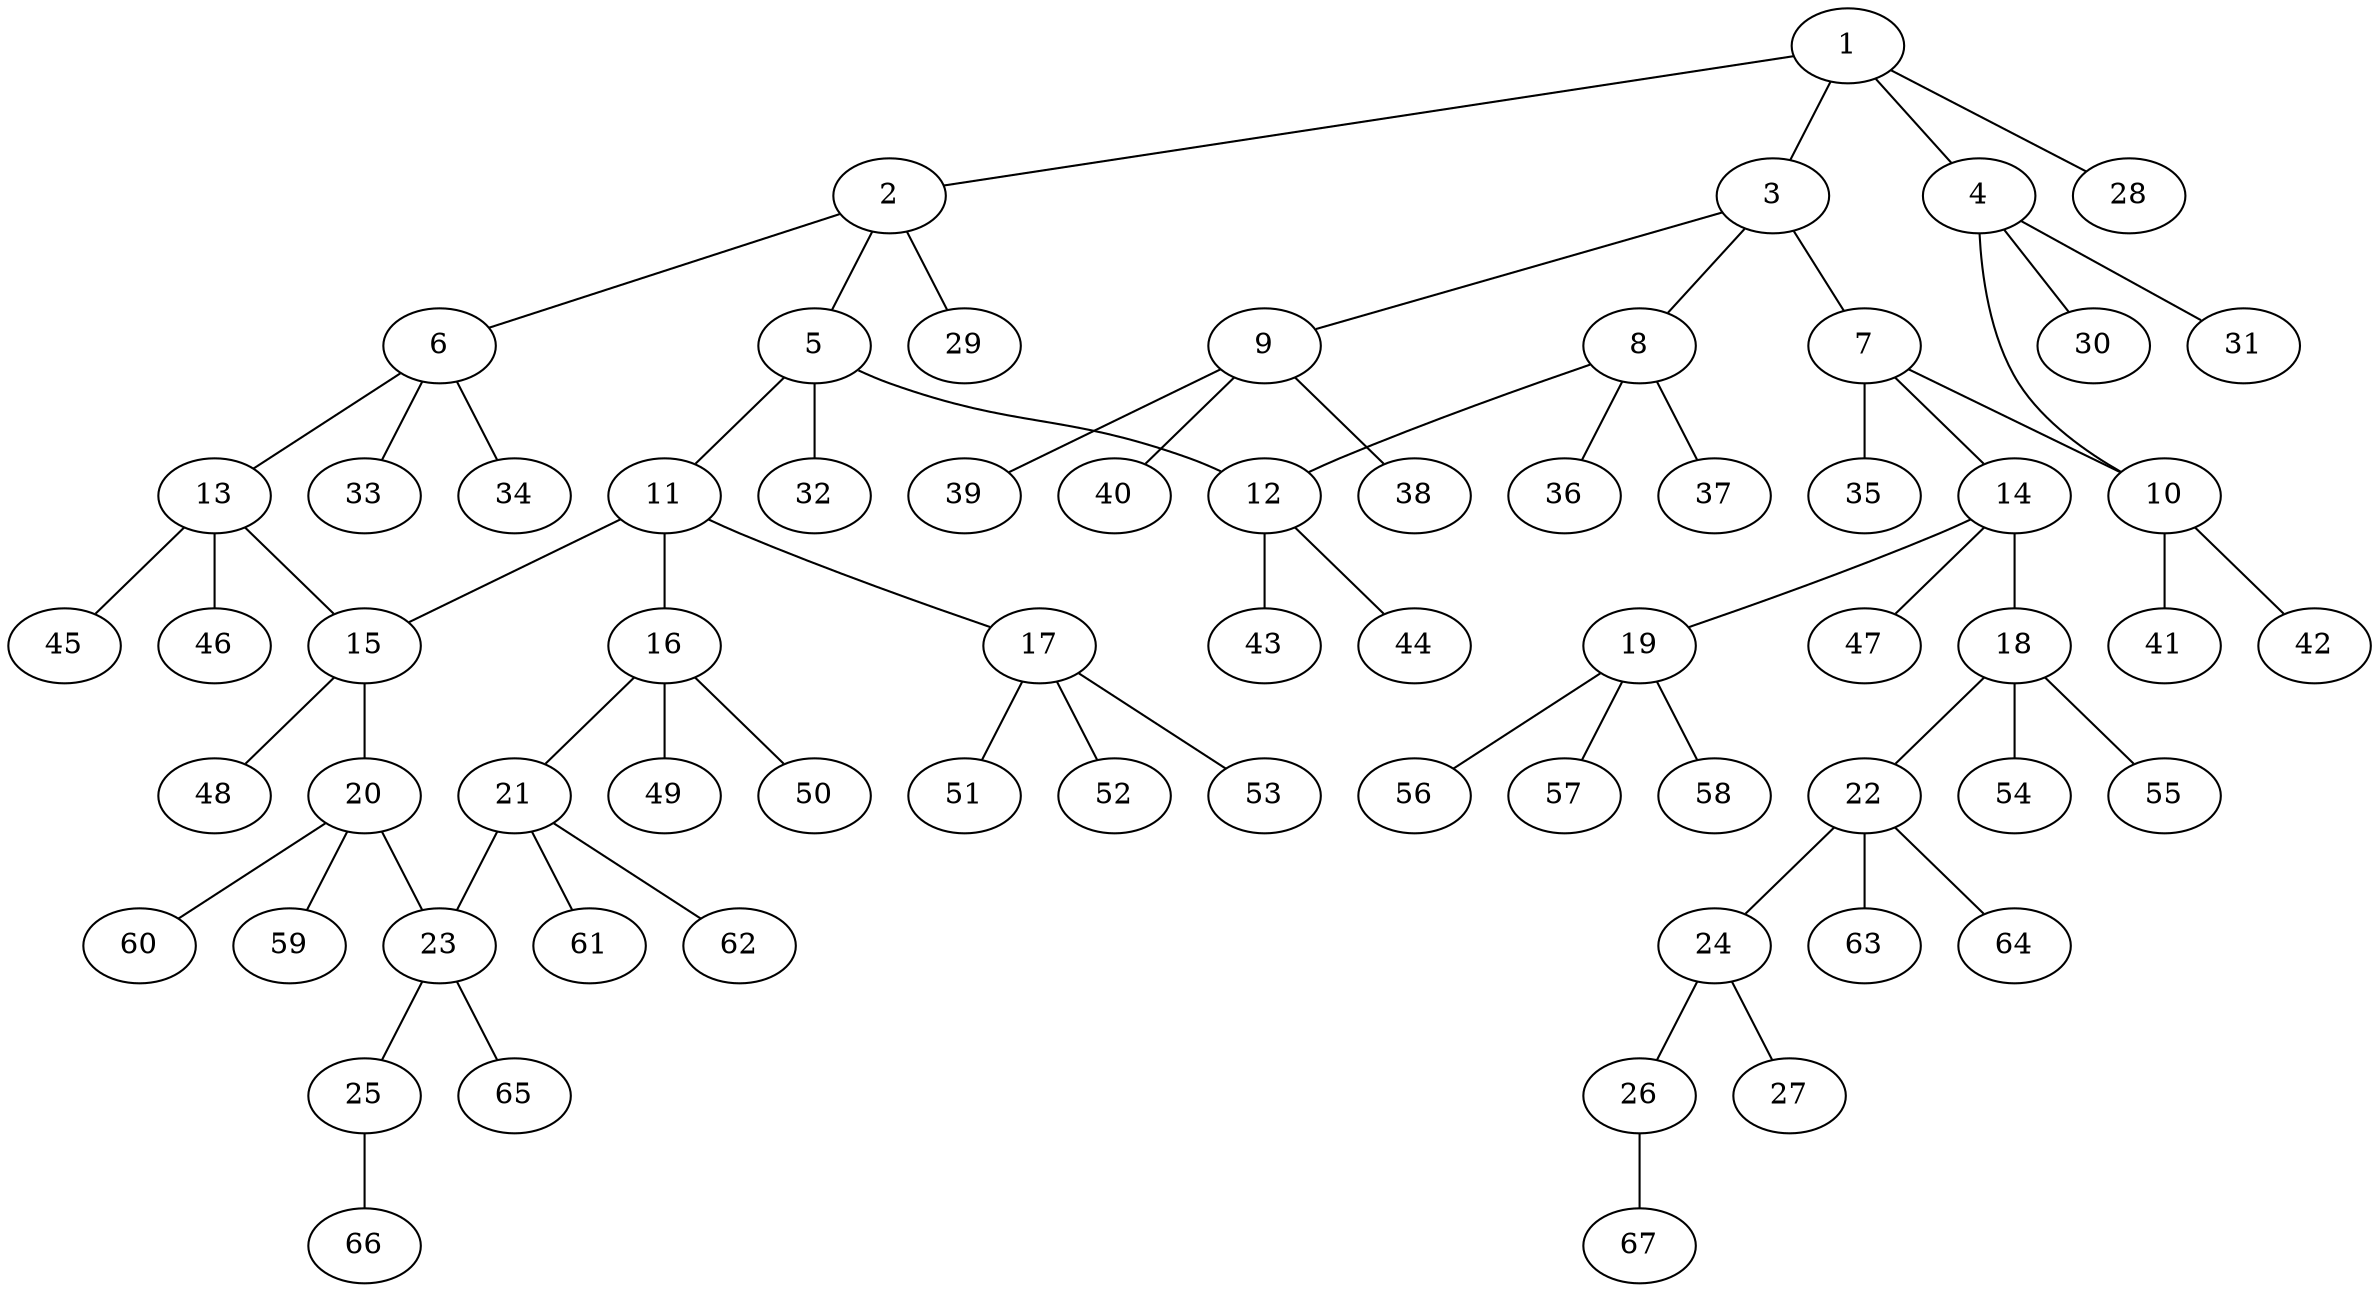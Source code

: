 graph molecule_838 {
	1	 [chem=C];
	2	 [chem=C];
	1 -- 2	 [valence=1];
	3	 [chem=C];
	1 -- 3	 [valence=1];
	4	 [chem=C];
	1 -- 4	 [valence=1];
	28	 [chem=H];
	1 -- 28	 [valence=1];
	5	 [chem=C];
	2 -- 5	 [valence=1];
	6	 [chem=C];
	2 -- 6	 [valence=1];
	29	 [chem=H];
	2 -- 29	 [valence=1];
	7	 [chem=C];
	3 -- 7	 [valence=1];
	8	 [chem=C];
	3 -- 8	 [valence=1];
	9	 [chem=C];
	3 -- 9	 [valence=1];
	10	 [chem=C];
	4 -- 10	 [valence=1];
	30	 [chem=H];
	4 -- 30	 [valence=1];
	31	 [chem=H];
	4 -- 31	 [valence=1];
	11	 [chem=C];
	5 -- 11	 [valence=1];
	12	 [chem=C];
	5 -- 12	 [valence=1];
	32	 [chem=H];
	5 -- 32	 [valence=1];
	13	 [chem=C];
	6 -- 13	 [valence=1];
	33	 [chem=H];
	6 -- 33	 [valence=1];
	34	 [chem=H];
	6 -- 34	 [valence=1];
	7 -- 10	 [valence=1];
	14	 [chem=C];
	7 -- 14	 [valence=1];
	35	 [chem=H];
	7 -- 35	 [valence=1];
	8 -- 12	 [valence=1];
	36	 [chem=H];
	8 -- 36	 [valence=1];
	37	 [chem=H];
	8 -- 37	 [valence=1];
	38	 [chem=H];
	9 -- 38	 [valence=1];
	39	 [chem=H];
	9 -- 39	 [valence=1];
	40	 [chem=H];
	9 -- 40	 [valence=1];
	41	 [chem=H];
	10 -- 41	 [valence=1];
	42	 [chem=H];
	10 -- 42	 [valence=1];
	15	 [chem=C];
	11 -- 15	 [valence=1];
	16	 [chem=C];
	11 -- 16	 [valence=1];
	17	 [chem=C];
	11 -- 17	 [valence=1];
	43	 [chem=H];
	12 -- 43	 [valence=1];
	44	 [chem=H];
	12 -- 44	 [valence=1];
	13 -- 15	 [valence=1];
	45	 [chem=H];
	13 -- 45	 [valence=1];
	46	 [chem=H];
	13 -- 46	 [valence=1];
	18	 [chem=C];
	14 -- 18	 [valence=1];
	19	 [chem=C];
	14 -- 19	 [valence=1];
	47	 [chem=H];
	14 -- 47	 [valence=1];
	20	 [chem=C];
	15 -- 20	 [valence=1];
	48	 [chem=H];
	15 -- 48	 [valence=1];
	21	 [chem=C];
	16 -- 21	 [valence=1];
	49	 [chem=H];
	16 -- 49	 [valence=1];
	50	 [chem=H];
	16 -- 50	 [valence=1];
	51	 [chem=H];
	17 -- 51	 [valence=1];
	52	 [chem=H];
	17 -- 52	 [valence=1];
	53	 [chem=H];
	17 -- 53	 [valence=1];
	22	 [chem=C];
	18 -- 22	 [valence=1];
	54	 [chem=H];
	18 -- 54	 [valence=1];
	55	 [chem=H];
	18 -- 55	 [valence=1];
	56	 [chem=H];
	19 -- 56	 [valence=1];
	57	 [chem=H];
	19 -- 57	 [valence=1];
	58	 [chem=H];
	19 -- 58	 [valence=1];
	23	 [chem=C];
	20 -- 23	 [valence=1];
	59	 [chem=H];
	20 -- 59	 [valence=1];
	60	 [chem=H];
	20 -- 60	 [valence=1];
	21 -- 23	 [valence=1];
	61	 [chem=H];
	21 -- 61	 [valence=1];
	62	 [chem=H];
	21 -- 62	 [valence=1];
	24	 [chem=C];
	22 -- 24	 [valence=1];
	63	 [chem=H];
	22 -- 63	 [valence=1];
	64	 [chem=H];
	22 -- 64	 [valence=1];
	25	 [chem=O];
	23 -- 25	 [valence=1];
	65	 [chem=H];
	23 -- 65	 [valence=1];
	26	 [chem=O];
	24 -- 26	 [valence=1];
	27	 [chem=O];
	24 -- 27	 [valence=2];
	66	 [chem=H];
	25 -- 66	 [valence=1];
	67	 [chem=H];
	26 -- 67	 [valence=1];
}
